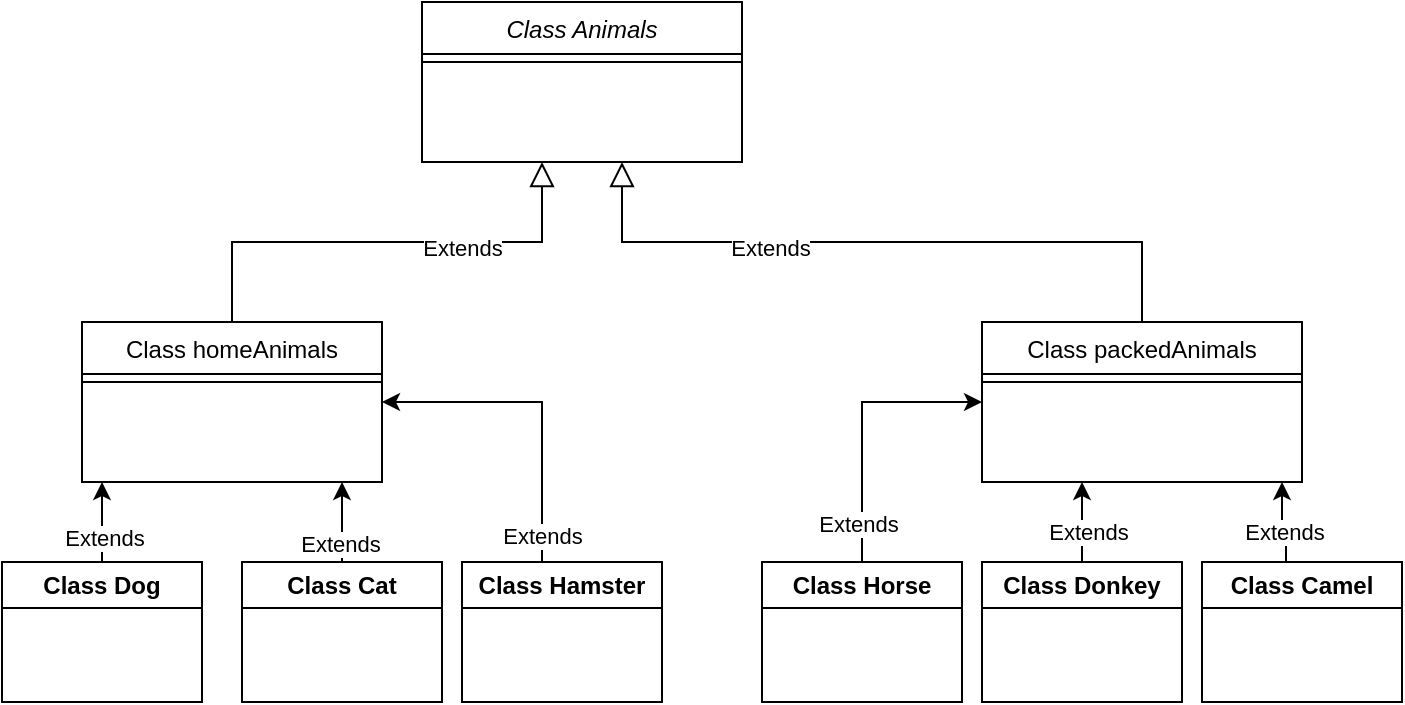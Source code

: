 <mxfile version="22.0.8" type="device">
  <diagram id="C5RBs43oDa-KdzZeNtuy" name="Page-1">
    <mxGraphModel dx="1434" dy="784" grid="1" gridSize="10" guides="1" tooltips="1" connect="1" arrows="1" fold="1" page="1" pageScale="1" pageWidth="827" pageHeight="1169" math="0" shadow="0">
      <root>
        <mxCell id="WIyWlLk6GJQsqaUBKTNV-0" />
        <mxCell id="WIyWlLk6GJQsqaUBKTNV-1" parent="WIyWlLk6GJQsqaUBKTNV-0" />
        <mxCell id="zkfFHV4jXpPFQw0GAbJ--0" value="Class Animals" style="swimlane;fontStyle=2;align=center;verticalAlign=top;childLayout=stackLayout;horizontal=1;startSize=26;horizontalStack=0;resizeParent=1;resizeLast=0;collapsible=1;marginBottom=0;rounded=0;shadow=0;strokeWidth=1;" parent="WIyWlLk6GJQsqaUBKTNV-1" vertex="1">
          <mxGeometry x="220" y="120" width="160" height="80" as="geometry">
            <mxRectangle x="230" y="140" width="160" height="26" as="alternateBounds" />
          </mxGeometry>
        </mxCell>
        <mxCell id="zkfFHV4jXpPFQw0GAbJ--4" value="" style="line;html=1;strokeWidth=1;align=left;verticalAlign=middle;spacingTop=-1;spacingLeft=3;spacingRight=3;rotatable=0;labelPosition=right;points=[];portConstraint=eastwest;" parent="zkfFHV4jXpPFQw0GAbJ--0" vertex="1">
          <mxGeometry y="26" width="160" height="8" as="geometry" />
        </mxCell>
        <mxCell id="zkfFHV4jXpPFQw0GAbJ--6" value="Class homeAnimals" style="swimlane;fontStyle=0;align=center;verticalAlign=top;childLayout=stackLayout;horizontal=1;startSize=26;horizontalStack=0;resizeParent=1;resizeLast=0;collapsible=1;marginBottom=0;rounded=0;shadow=0;strokeWidth=1;" parent="WIyWlLk6GJQsqaUBKTNV-1" vertex="1">
          <mxGeometry x="50" y="280" width="150" height="80" as="geometry">
            <mxRectangle x="130" y="380" width="160" height="26" as="alternateBounds" />
          </mxGeometry>
        </mxCell>
        <mxCell id="zkfFHV4jXpPFQw0GAbJ--9" value="" style="line;html=1;strokeWidth=1;align=left;verticalAlign=middle;spacingTop=-1;spacingLeft=3;spacingRight=3;rotatable=0;labelPosition=right;points=[];portConstraint=eastwest;" parent="zkfFHV4jXpPFQw0GAbJ--6" vertex="1">
          <mxGeometry y="26" width="150" height="8" as="geometry" />
        </mxCell>
        <mxCell id="zkfFHV4jXpPFQw0GAbJ--12" value="" style="endArrow=block;endSize=10;endFill=0;shadow=0;strokeWidth=1;rounded=0;edgeStyle=elbowEdgeStyle;elbow=vertical;exitX=0.5;exitY=0;exitDx=0;exitDy=0;" parent="WIyWlLk6GJQsqaUBKTNV-1" source="zkfFHV4jXpPFQw0GAbJ--6" edge="1">
          <mxGeometry width="160" relative="1" as="geometry">
            <mxPoint x="90" y="280" as="sourcePoint" />
            <mxPoint x="280" y="200" as="targetPoint" />
            <Array as="points">
              <mxPoint x="180" y="240" />
              <mxPoint x="220" y="230" />
              <mxPoint x="250" y="270" />
            </Array>
          </mxGeometry>
        </mxCell>
        <mxCell id="LXV-YdzwVnQX9DfPQeXk-15" value="Extends" style="edgeLabel;html=1;align=center;verticalAlign=middle;resizable=0;points=[];" vertex="1" connectable="0" parent="zkfFHV4jXpPFQw0GAbJ--12">
          <mxGeometry x="0.319" y="-3" relative="1" as="geometry">
            <mxPoint as="offset" />
          </mxGeometry>
        </mxCell>
        <mxCell id="zkfFHV4jXpPFQw0GAbJ--13" value="Class packedAnimals" style="swimlane;fontStyle=0;align=center;verticalAlign=top;childLayout=stackLayout;horizontal=1;startSize=26;horizontalStack=0;resizeParent=1;resizeLast=0;collapsible=1;marginBottom=0;rounded=0;shadow=0;strokeWidth=1;" parent="WIyWlLk6GJQsqaUBKTNV-1" vertex="1">
          <mxGeometry x="500" y="280" width="160" height="80" as="geometry">
            <mxRectangle x="340" y="380" width="170" height="26" as="alternateBounds" />
          </mxGeometry>
        </mxCell>
        <mxCell id="zkfFHV4jXpPFQw0GAbJ--15" value="" style="line;html=1;strokeWidth=1;align=left;verticalAlign=middle;spacingTop=-1;spacingLeft=3;spacingRight=3;rotatable=0;labelPosition=right;points=[];portConstraint=eastwest;" parent="zkfFHV4jXpPFQw0GAbJ--13" vertex="1">
          <mxGeometry y="26" width="160" height="8" as="geometry" />
        </mxCell>
        <mxCell id="zkfFHV4jXpPFQw0GAbJ--16" value="" style="endArrow=block;endSize=10;endFill=0;shadow=0;strokeWidth=1;rounded=0;edgeStyle=elbowEdgeStyle;elbow=vertical;" parent="WIyWlLk6GJQsqaUBKTNV-1" source="zkfFHV4jXpPFQw0GAbJ--13" edge="1">
          <mxGeometry width="160" relative="1" as="geometry">
            <mxPoint x="600" y="360" as="sourcePoint" />
            <mxPoint x="320" y="200" as="targetPoint" />
            <Array as="points">
              <mxPoint x="470" y="240" />
              <mxPoint x="380" y="220" />
            </Array>
          </mxGeometry>
        </mxCell>
        <mxCell id="LXV-YdzwVnQX9DfPQeXk-16" value="Extends" style="edgeLabel;html=1;align=center;verticalAlign=middle;resizable=0;points=[];" vertex="1" connectable="0" parent="zkfFHV4jXpPFQw0GAbJ--16">
          <mxGeometry x="0.329" y="3" relative="1" as="geometry">
            <mxPoint as="offset" />
          </mxGeometry>
        </mxCell>
        <mxCell id="LXV-YdzwVnQX9DfPQeXk-9" value="" style="edgeStyle=orthogonalEdgeStyle;rounded=0;orthogonalLoop=1;jettySize=auto;html=1;" edge="1" parent="WIyWlLk6GJQsqaUBKTNV-1" source="LXV-YdzwVnQX9DfPQeXk-1">
          <mxGeometry relative="1" as="geometry">
            <mxPoint x="60" y="360" as="targetPoint" />
          </mxGeometry>
        </mxCell>
        <mxCell id="LXV-YdzwVnQX9DfPQeXk-17" value="Extends" style="edgeLabel;html=1;align=center;verticalAlign=middle;resizable=0;points=[];" vertex="1" connectable="0" parent="LXV-YdzwVnQX9DfPQeXk-9">
          <mxGeometry x="-0.407" y="-1" relative="1" as="geometry">
            <mxPoint as="offset" />
          </mxGeometry>
        </mxCell>
        <mxCell id="LXV-YdzwVnQX9DfPQeXk-1" value="Class Dog" style="swimlane;whiteSpace=wrap;html=1;" vertex="1" parent="WIyWlLk6GJQsqaUBKTNV-1">
          <mxGeometry x="10" y="400" width="100" height="70" as="geometry" />
        </mxCell>
        <mxCell id="LXV-YdzwVnQX9DfPQeXk-10" value="" style="edgeStyle=orthogonalEdgeStyle;rounded=0;orthogonalLoop=1;jettySize=auto;html=1;" edge="1" parent="WIyWlLk6GJQsqaUBKTNV-1" source="LXV-YdzwVnQX9DfPQeXk-2">
          <mxGeometry relative="1" as="geometry">
            <mxPoint x="180" y="360" as="targetPoint" />
          </mxGeometry>
        </mxCell>
        <mxCell id="LXV-YdzwVnQX9DfPQeXk-18" value="Extends" style="edgeLabel;html=1;align=center;verticalAlign=middle;resizable=0;points=[];" vertex="1" connectable="0" parent="LXV-YdzwVnQX9DfPQeXk-10">
          <mxGeometry x="-0.556" y="1" relative="1" as="geometry">
            <mxPoint as="offset" />
          </mxGeometry>
        </mxCell>
        <mxCell id="LXV-YdzwVnQX9DfPQeXk-2" value="Class Cat" style="swimlane;whiteSpace=wrap;html=1;" vertex="1" parent="WIyWlLk6GJQsqaUBKTNV-1">
          <mxGeometry x="130" y="400" width="100" height="70" as="geometry" />
        </mxCell>
        <mxCell id="LXV-YdzwVnQX9DfPQeXk-11" value="" style="edgeStyle=orthogonalEdgeStyle;rounded=0;orthogonalLoop=1;jettySize=auto;html=1;entryX=1;entryY=0.5;entryDx=0;entryDy=0;" edge="1" parent="WIyWlLk6GJQsqaUBKTNV-1" source="LXV-YdzwVnQX9DfPQeXk-3" target="zkfFHV4jXpPFQw0GAbJ--6">
          <mxGeometry relative="1" as="geometry">
            <mxPoint x="290" y="320" as="targetPoint" />
            <Array as="points">
              <mxPoint x="280" y="320" />
            </Array>
          </mxGeometry>
        </mxCell>
        <mxCell id="LXV-YdzwVnQX9DfPQeXk-19" value="Extends" style="edgeLabel;html=1;align=center;verticalAlign=middle;resizable=0;points=[];" vertex="1" connectable="0" parent="LXV-YdzwVnQX9DfPQeXk-11">
          <mxGeometry x="-0.838" relative="1" as="geometry">
            <mxPoint as="offset" />
          </mxGeometry>
        </mxCell>
        <mxCell id="LXV-YdzwVnQX9DfPQeXk-3" value="Class Hamster" style="swimlane;whiteSpace=wrap;html=1;" vertex="1" parent="WIyWlLk6GJQsqaUBKTNV-1">
          <mxGeometry x="240" y="400" width="100" height="70" as="geometry" />
        </mxCell>
        <mxCell id="LXV-YdzwVnQX9DfPQeXk-14" value="" style="edgeStyle=orthogonalEdgeStyle;rounded=0;orthogonalLoop=1;jettySize=auto;html=1;entryX=0;entryY=0.5;entryDx=0;entryDy=0;exitX=0.5;exitY=0;exitDx=0;exitDy=0;" edge="1" parent="WIyWlLk6GJQsqaUBKTNV-1" source="LXV-YdzwVnQX9DfPQeXk-4" target="zkfFHV4jXpPFQw0GAbJ--13">
          <mxGeometry relative="1" as="geometry">
            <mxPoint x="440" y="320" as="targetPoint" />
          </mxGeometry>
        </mxCell>
        <mxCell id="LXV-YdzwVnQX9DfPQeXk-20" value="Extends" style="edgeLabel;html=1;align=center;verticalAlign=middle;resizable=0;points=[];" vertex="1" connectable="0" parent="LXV-YdzwVnQX9DfPQeXk-14">
          <mxGeometry x="-0.729" y="2" relative="1" as="geometry">
            <mxPoint as="offset" />
          </mxGeometry>
        </mxCell>
        <mxCell id="LXV-YdzwVnQX9DfPQeXk-4" value="Class Horse" style="swimlane;whiteSpace=wrap;html=1;" vertex="1" parent="WIyWlLk6GJQsqaUBKTNV-1">
          <mxGeometry x="390" y="400" width="100" height="70" as="geometry" />
        </mxCell>
        <mxCell id="LXV-YdzwVnQX9DfPQeXk-13" value="" style="edgeStyle=orthogonalEdgeStyle;rounded=0;orthogonalLoop=1;jettySize=auto;html=1;" edge="1" parent="WIyWlLk6GJQsqaUBKTNV-1" source="LXV-YdzwVnQX9DfPQeXk-5">
          <mxGeometry relative="1" as="geometry">
            <mxPoint x="550" y="360" as="targetPoint" />
          </mxGeometry>
        </mxCell>
        <mxCell id="LXV-YdzwVnQX9DfPQeXk-21" value="Extends" style="edgeLabel;html=1;align=center;verticalAlign=middle;resizable=0;points=[];" vertex="1" connectable="0" parent="LXV-YdzwVnQX9DfPQeXk-13">
          <mxGeometry x="-0.259" y="-3" relative="1" as="geometry">
            <mxPoint as="offset" />
          </mxGeometry>
        </mxCell>
        <mxCell id="LXV-YdzwVnQX9DfPQeXk-5" value="Class Donkey" style="swimlane;whiteSpace=wrap;html=1;" vertex="1" parent="WIyWlLk6GJQsqaUBKTNV-1">
          <mxGeometry x="500" y="400" width="100" height="70" as="geometry" />
        </mxCell>
        <mxCell id="LXV-YdzwVnQX9DfPQeXk-12" value="" style="edgeStyle=orthogonalEdgeStyle;rounded=0;orthogonalLoop=1;jettySize=auto;html=1;exitX=0.39;exitY=0;exitDx=0;exitDy=0;exitPerimeter=0;" edge="1" parent="WIyWlLk6GJQsqaUBKTNV-1" source="LXV-YdzwVnQX9DfPQeXk-6">
          <mxGeometry relative="1" as="geometry">
            <mxPoint x="650" y="360" as="targetPoint" />
            <Array as="points">
              <mxPoint x="652" y="400" />
              <mxPoint x="652" y="380" />
              <mxPoint x="650" y="380" />
            </Array>
          </mxGeometry>
        </mxCell>
        <mxCell id="LXV-YdzwVnQX9DfPQeXk-22" value="Extends" style="edgeLabel;html=1;align=center;verticalAlign=middle;resizable=0;points=[];" vertex="1" connectable="0" parent="LXV-YdzwVnQX9DfPQeXk-12">
          <mxGeometry x="-0.2" y="1" relative="1" as="geometry">
            <mxPoint as="offset" />
          </mxGeometry>
        </mxCell>
        <mxCell id="LXV-YdzwVnQX9DfPQeXk-6" value="Class Camel" style="swimlane;whiteSpace=wrap;html=1;" vertex="1" parent="WIyWlLk6GJQsqaUBKTNV-1">
          <mxGeometry x="610" y="400" width="100" height="70" as="geometry" />
        </mxCell>
      </root>
    </mxGraphModel>
  </diagram>
</mxfile>
